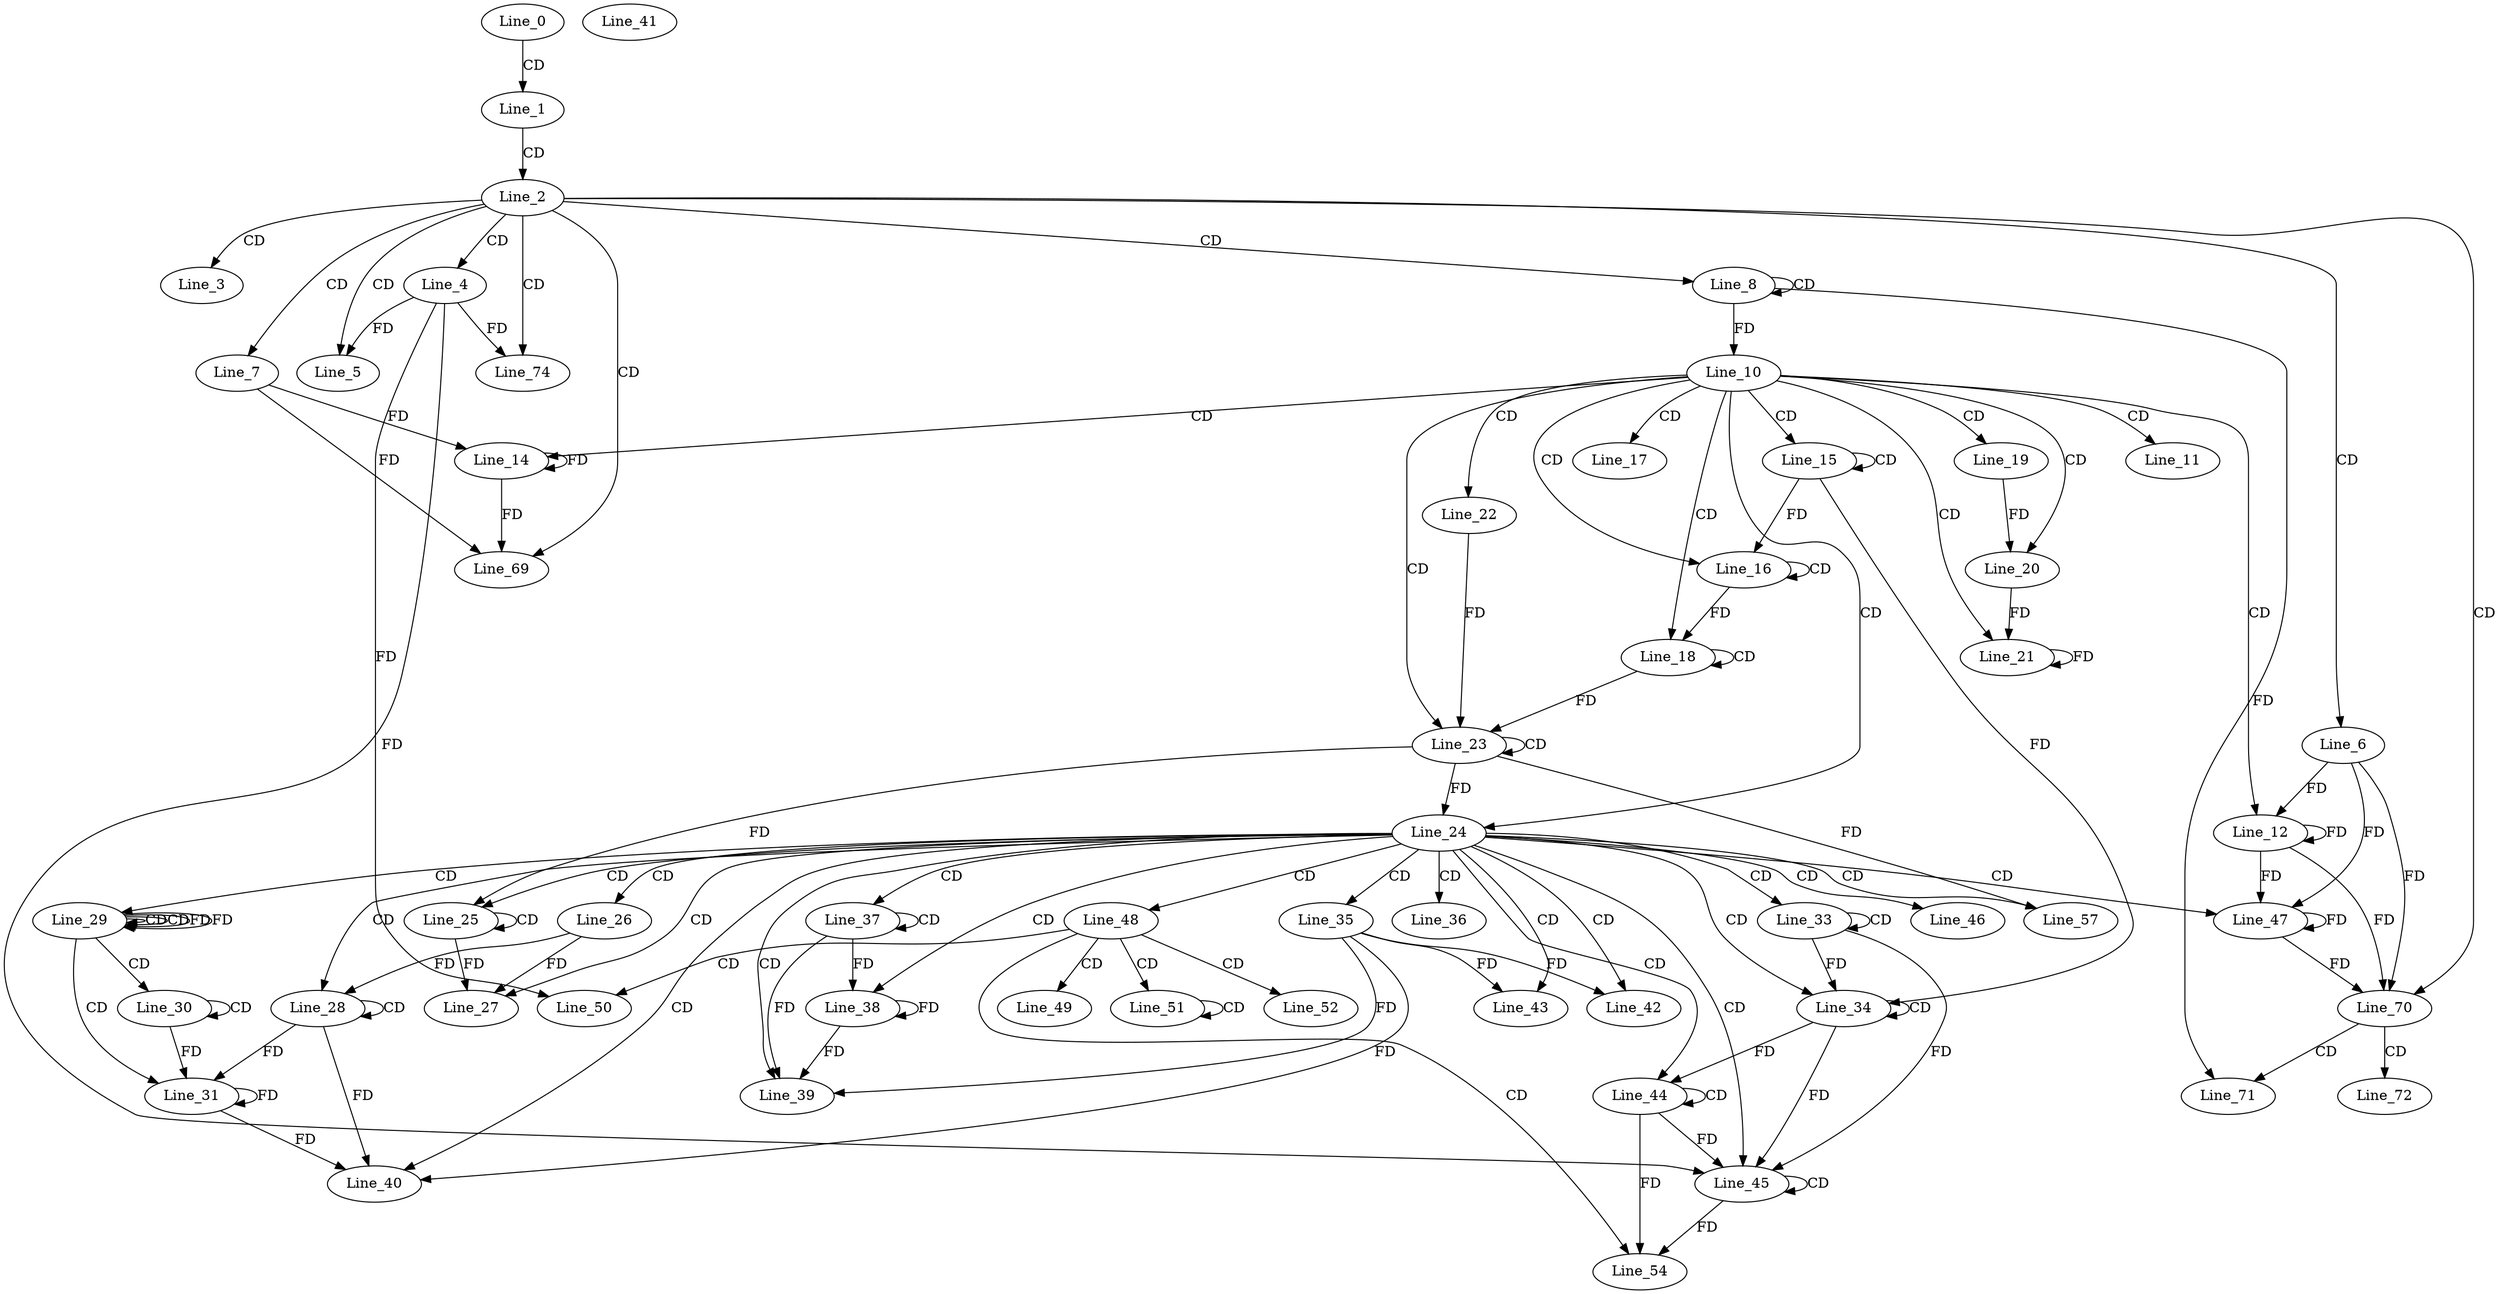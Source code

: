 digraph G {
  Line_0;
  Line_1;
  Line_2;
  Line_3;
  Line_4;
  Line_5;
  Line_6;
  Line_7;
  Line_8;
  Line_8;
  Line_10;
  Line_11;
  Line_12;
  Line_14;
  Line_14;
  Line_15;
  Line_15;
  Line_16;
  Line_16;
  Line_17;
  Line_18;
  Line_18;
  Line_19;
  Line_20;
  Line_20;
  Line_20;
  Line_20;
  Line_20;
  Line_20;
  Line_20;
  Line_21;
  Line_21;
  Line_22;
  Line_23;
  Line_23;
  Line_24;
  Line_24;
  Line_25;
  Line_25;
  Line_26;
  Line_27;
  Line_28;
  Line_28;
  Line_29;
  Line_29;
  Line_29;
  Line_30;
  Line_30;
  Line_31;
  Line_31;
  Line_31;
  Line_33;
  Line_33;
  Line_34;
  Line_34;
  Line_34;
  Line_35;
  Line_36;
  Line_37;
  Line_37;
  Line_38;
  Line_38;
  Line_39;
  Line_39;
  Line_40;
  Line_40;
  Line_41;
  Line_41;
  Line_42;
  Line_43;
  Line_44;
  Line_44;
  Line_45;
  Line_45;
  Line_46;
  Line_47;
  Line_48;
  Line_49;
  Line_50;
  Line_51;
  Line_51;
  Line_52;
  Line_54;
  Line_57;
  Line_57;
  Line_69;
  Line_70;
  Line_71;
  Line_72;
  Line_74;
  Line_0 -> Line_1 [ label="CD" ];
  Line_1 -> Line_2 [ label="CD" ];
  Line_2 -> Line_3 [ label="CD" ];
  Line_2 -> Line_4 [ label="CD" ];
  Line_2 -> Line_5 [ label="CD" ];
  Line_4 -> Line_5 [ label="FD" ];
  Line_2 -> Line_6 [ label="CD" ];
  Line_2 -> Line_7 [ label="CD" ];
  Line_2 -> Line_8 [ label="CD" ];
  Line_8 -> Line_8 [ label="CD" ];
  Line_8 -> Line_10 [ label="FD" ];
  Line_10 -> Line_11 [ label="CD" ];
  Line_10 -> Line_12 [ label="CD" ];
  Line_6 -> Line_12 [ label="FD" ];
  Line_12 -> Line_12 [ label="FD" ];
  Line_10 -> Line_14 [ label="CD" ];
  Line_7 -> Line_14 [ label="FD" ];
  Line_14 -> Line_14 [ label="FD" ];
  Line_10 -> Line_15 [ label="CD" ];
  Line_15 -> Line_15 [ label="CD" ];
  Line_10 -> Line_16 [ label="CD" ];
  Line_16 -> Line_16 [ label="CD" ];
  Line_15 -> Line_16 [ label="FD" ];
  Line_10 -> Line_17 [ label="CD" ];
  Line_10 -> Line_18 [ label="CD" ];
  Line_18 -> Line_18 [ label="CD" ];
  Line_16 -> Line_18 [ label="FD" ];
  Line_10 -> Line_19 [ label="CD" ];
  Line_10 -> Line_20 [ label="CD" ];
  Line_19 -> Line_20 [ label="FD" ];
  Line_10 -> Line_21 [ label="CD" ];
  Line_20 -> Line_21 [ label="FD" ];
  Line_21 -> Line_21 [ label="FD" ];
  Line_10 -> Line_22 [ label="CD" ];
  Line_10 -> Line_23 [ label="CD" ];
  Line_23 -> Line_23 [ label="CD" ];
  Line_18 -> Line_23 [ label="FD" ];
  Line_22 -> Line_23 [ label="FD" ];
  Line_10 -> Line_24 [ label="CD" ];
  Line_23 -> Line_24 [ label="FD" ];
  Line_24 -> Line_25 [ label="CD" ];
  Line_25 -> Line_25 [ label="CD" ];
  Line_23 -> Line_25 [ label="FD" ];
  Line_24 -> Line_26 [ label="CD" ];
  Line_24 -> Line_27 [ label="CD" ];
  Line_25 -> Line_27 [ label="FD" ];
  Line_26 -> Line_27 [ label="FD" ];
  Line_24 -> Line_28 [ label="CD" ];
  Line_28 -> Line_28 [ label="CD" ];
  Line_26 -> Line_28 [ label="FD" ];
  Line_24 -> Line_29 [ label="CD" ];
  Line_29 -> Line_29 [ label="CD" ];
  Line_29 -> Line_29 [ label="CD" ];
  Line_29 -> Line_29 [ label="FD" ];
  Line_29 -> Line_30 [ label="CD" ];
  Line_30 -> Line_30 [ label="CD" ];
  Line_29 -> Line_31 [ label="CD" ];
  Line_31 -> Line_31 [ label="FD" ];
  Line_28 -> Line_31 [ label="FD" ];
  Line_30 -> Line_31 [ label="FD" ];
  Line_24 -> Line_33 [ label="CD" ];
  Line_33 -> Line_33 [ label="CD" ];
  Line_24 -> Line_34 [ label="CD" ];
  Line_34 -> Line_34 [ label="CD" ];
  Line_33 -> Line_34 [ label="FD" ];
  Line_15 -> Line_34 [ label="FD" ];
  Line_24 -> Line_35 [ label="CD" ];
  Line_24 -> Line_36 [ label="CD" ];
  Line_24 -> Line_37 [ label="CD" ];
  Line_37 -> Line_37 [ label="CD" ];
  Line_24 -> Line_38 [ label="CD" ];
  Line_37 -> Line_38 [ label="FD" ];
  Line_38 -> Line_38 [ label="FD" ];
  Line_24 -> Line_39 [ label="CD" ];
  Line_35 -> Line_39 [ label="FD" ];
  Line_37 -> Line_39 [ label="FD" ];
  Line_38 -> Line_39 [ label="FD" ];
  Line_24 -> Line_40 [ label="CD" ];
  Line_35 -> Line_40 [ label="FD" ];
  Line_31 -> Line_40 [ label="FD" ];
  Line_28 -> Line_40 [ label="FD" ];
  Line_24 -> Line_42 [ label="CD" ];
  Line_35 -> Line_42 [ label="FD" ];
  Line_24 -> Line_43 [ label="CD" ];
  Line_35 -> Line_43 [ label="FD" ];
  Line_24 -> Line_44 [ label="CD" ];
  Line_44 -> Line_44 [ label="CD" ];
  Line_34 -> Line_44 [ label="FD" ];
  Line_24 -> Line_45 [ label="CD" ];
  Line_45 -> Line_45 [ label="CD" ];
  Line_4 -> Line_45 [ label="FD" ];
  Line_44 -> Line_45 [ label="FD" ];
  Line_34 -> Line_45 [ label="FD" ];
  Line_33 -> Line_45 [ label="FD" ];
  Line_24 -> Line_46 [ label="CD" ];
  Line_24 -> Line_47 [ label="CD" ];
  Line_6 -> Line_47 [ label="FD" ];
  Line_12 -> Line_47 [ label="FD" ];
  Line_47 -> Line_47 [ label="FD" ];
  Line_24 -> Line_48 [ label="CD" ];
  Line_48 -> Line_49 [ label="CD" ];
  Line_48 -> Line_50 [ label="CD" ];
  Line_4 -> Line_50 [ label="FD" ];
  Line_48 -> Line_51 [ label="CD" ];
  Line_51 -> Line_51 [ label="CD" ];
  Line_48 -> Line_52 [ label="CD" ];
  Line_48 -> Line_54 [ label="CD" ];
  Line_44 -> Line_54 [ label="FD" ];
  Line_45 -> Line_54 [ label="FD" ];
  Line_24 -> Line_57 [ label="CD" ];
  Line_23 -> Line_57 [ label="FD" ];
  Line_2 -> Line_69 [ label="CD" ];
  Line_7 -> Line_69 [ label="FD" ];
  Line_14 -> Line_69 [ label="FD" ];
  Line_2 -> Line_70 [ label="CD" ];
  Line_6 -> Line_70 [ label="FD" ];
  Line_12 -> Line_70 [ label="FD" ];
  Line_47 -> Line_70 [ label="FD" ];
  Line_70 -> Line_71 [ label="CD" ];
  Line_8 -> Line_71 [ label="FD" ];
  Line_70 -> Line_72 [ label="CD" ];
  Line_2 -> Line_74 [ label="CD" ];
  Line_4 -> Line_74 [ label="FD" ];
  Line_29 -> Line_29 [ label="FD" ];
}
